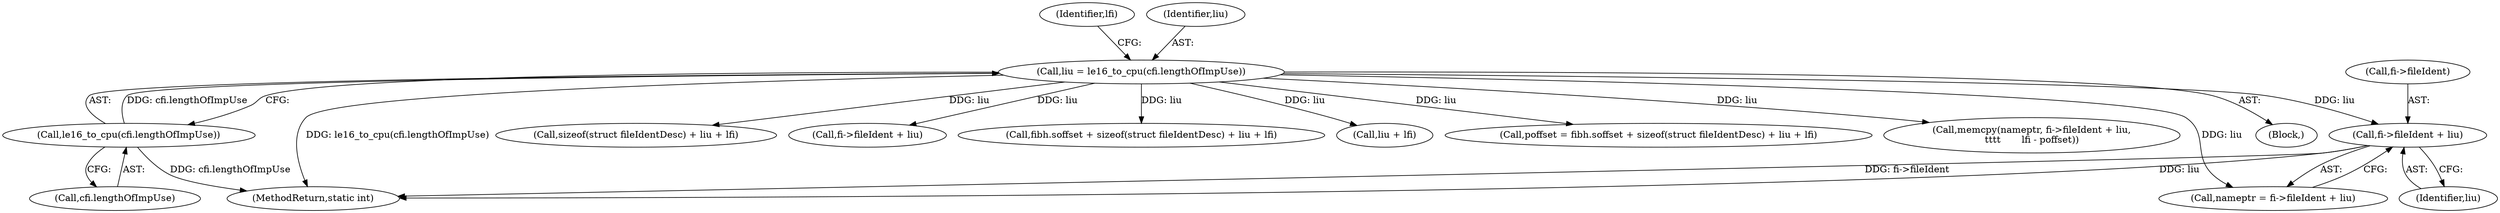 digraph "0_linux_0e5cc9a40ada6046e6bc3bdfcd0c0d7e4b706b14@pointer" {
"1000511" [label="(Call,fi->fileIdent + liu)"];
"1000489" [label="(Call,liu = le16_to_cpu(cfi.lengthOfImpUse))"];
"1000491" [label="(Call,le16_to_cpu(cfi.lengthOfImpUse))"];
"1000456" [label="(Block,)"];
"1000509" [label="(Call,nameptr = fi->fileIdent + liu)"];
"1000525" [label="(Call,sizeof(struct fileIdentDesc) + liu + lfi)"];
"1000556" [label="(Call,fi->fileIdent + liu)"];
"1000492" [label="(Call,cfi.lengthOfImpUse)"];
"1000496" [label="(Identifier,lfi)"];
"1000511" [label="(Call,fi->fileIdent + liu)"];
"1000515" [label="(Identifier,liu)"];
"1000491" [label="(Call,le16_to_cpu(cfi.lengthOfImpUse))"];
"1000521" [label="(Call,fibh.soffset + sizeof(struct fileIdentDesc) + liu + lfi)"];
"1000528" [label="(Call,liu + lfi)"];
"1000490" [label="(Identifier,liu)"];
"1000489" [label="(Call,liu = le16_to_cpu(cfi.lengthOfImpUse))"];
"1000519" [label="(Call,poffset = fibh.soffset + sizeof(struct fileIdentDesc) + liu + lfi)"];
"1000512" [label="(Call,fi->fileIdent)"];
"1000554" [label="(Call,memcpy(nameptr, fi->fileIdent + liu,\n\t\t\t\t       lfi - poffset))"];
"1000698" [label="(MethodReturn,static int)"];
"1000511" -> "1000509"  [label="AST: "];
"1000511" -> "1000515"  [label="CFG: "];
"1000512" -> "1000511"  [label="AST: "];
"1000515" -> "1000511"  [label="AST: "];
"1000509" -> "1000511"  [label="CFG: "];
"1000511" -> "1000698"  [label="DDG: liu"];
"1000511" -> "1000698"  [label="DDG: fi->fileIdent"];
"1000489" -> "1000511"  [label="DDG: liu"];
"1000489" -> "1000456"  [label="AST: "];
"1000489" -> "1000491"  [label="CFG: "];
"1000490" -> "1000489"  [label="AST: "];
"1000491" -> "1000489"  [label="AST: "];
"1000496" -> "1000489"  [label="CFG: "];
"1000489" -> "1000698"  [label="DDG: le16_to_cpu(cfi.lengthOfImpUse)"];
"1000491" -> "1000489"  [label="DDG: cfi.lengthOfImpUse"];
"1000489" -> "1000509"  [label="DDG: liu"];
"1000489" -> "1000519"  [label="DDG: liu"];
"1000489" -> "1000521"  [label="DDG: liu"];
"1000489" -> "1000525"  [label="DDG: liu"];
"1000489" -> "1000528"  [label="DDG: liu"];
"1000489" -> "1000554"  [label="DDG: liu"];
"1000489" -> "1000556"  [label="DDG: liu"];
"1000491" -> "1000492"  [label="CFG: "];
"1000492" -> "1000491"  [label="AST: "];
"1000491" -> "1000698"  [label="DDG: cfi.lengthOfImpUse"];
}
